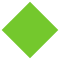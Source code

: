 <mxfile version="21.6.8" type="device">
  <diagram name="Página-1" id="Rcah1GHpaaxLEJ-TN8oH">
    <mxGraphModel dx="977" dy="564" grid="1" gridSize="10" guides="1" tooltips="1" connect="1" arrows="1" fold="1" page="1" pageScale="1" pageWidth="827" pageHeight="1169" math="0" shadow="0">
      <root>
        <mxCell id="0" />
        <mxCell id="1" parent="0" />
        <mxCell id="YTsK9UqUQmDEPlRHkQFI-1" value="" style="whiteSpace=wrap;html=1;aspect=fixed;rotation=45;fillColor=#74c82d;strokeColor=none;" parent="1" vertex="1">
          <mxGeometry x="360" y="380" width="20" height="20" as="geometry" />
        </mxCell>
      </root>
    </mxGraphModel>
  </diagram>
</mxfile>
